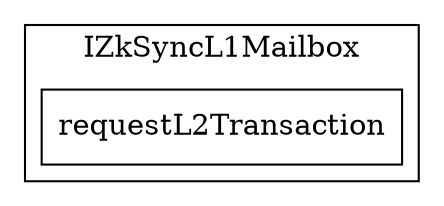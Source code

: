 strict digraph {
rankdir="LR"
node [shape=box]
subgraph cluster_23_IZkSyncL1Mailbox {
label = "IZkSyncL1Mailbox"
"23_requestL2Transaction" [label="requestL2Transaction"]
}subgraph cluster_solidity {
label = "[Solidity]"
}
}